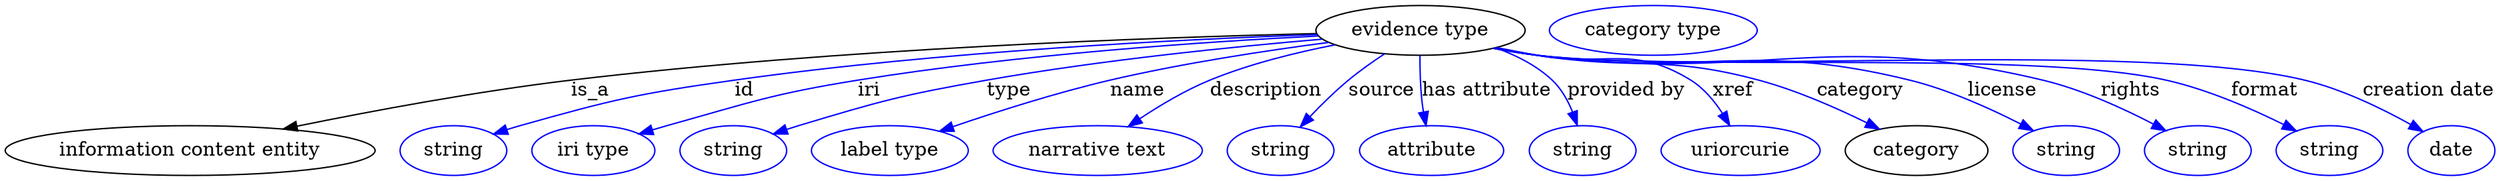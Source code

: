 digraph {
	graph [bb="0,0,1794.4,123"];
	node [label="\N"];
	"evidence type"	[height=0.5,
		label="evidence type",
		pos="1019.2,105",
		width=2.0943];
	"information content entity"	[height=0.5,
		pos="133.24,18",
		width=3.7011];
	"evidence type" -> "information content entity"	[label=is_a,
		lp="423.24,61.5",
		pos="e,200.66,33.59 944.33,102.64 829.01,99.881 601.21,91.81 409.24,69 341.75,60.981 265.82,46.845 210.7,35.645"];
	id	[color=blue,
		height=0.5,
		label=string,
		pos="323.24,18",
		width=1.0652];
	"evidence type" -> id	[color=blue,
		label=id,
		lp="535.24,61.5",
		pos="e,352.23,29.966 944.88,101.85 848.41,98.333 675.08,89.568 528.24,69 457.63,59.109 439.89,55.278 371.24,36 368.13,35.128 364.94,34.158 \
361.74,33.138",
		style=solid];
	iri	[color=blue,
		height=0.5,
		label="iri type",
		pos="424.24,18",
		width=1.2277];
	"evidence type" -> iri	[color=blue,
		label=iri,
		lp="623.24,61.5",
		pos="e,457.64,29.804 945.48,100.93 864.17,96.783 729.72,87.639 615.24,69 563.68,60.606 505.83,44.49 467.44,32.818",
		style=solid];
	type	[color=blue,
		height=0.5,
		label=string,
		pos="525.24,18",
		width=1.0652];
	"evidence type" -> type	[color=blue,
		label=type,
		lp="724.24,61.5",
		pos="e,554.16,30.019 948.47,98.593 885.2,93.152 790.1,83.478 708.24,69 646.99,58.167 631.79,53.938 572.24,36 569.47,35.167 566.63,34.264 \
563.78,33.322",
		style=solid];
	name	[color=blue,
		height=0.5,
		label="label type",
		pos="638.24,18",
		width=1.5707];
	"evidence type" -> name	[color=blue,
		label=name,
		lp="816.24,61.5",
		pos="e,673.89,31.982 952.87,96.249 908.25,90.389 848.31,81.252 796.24,69 757.7,59.932 714.94,46.166 683.63,35.372",
		style=solid];
	description	[color=blue,
		height=0.5,
		label="narrative text",
		pos="788.24,18",
		width=2.0943];
	"evidence type" -> description	[color=blue,
		label=description,
		lp="907.74,61.5",
		pos="e,809.61,35.341 957.12,94.613 928.99,89.128 895.73,80.888 867.24,69 850,61.805 832.29,50.972 818.02,41.226",
		style=solid];
	source	[color=blue,
		height=0.5,
		label=string,
		pos="920.24,18",
		width=1.0652];
	"evidence type" -> source	[color=blue,
		label=source,
		lp="991.24,61.5",
		pos="e,933.8,35.2 993.02,88.002 984.5,82.378 975.2,75.765 967.24,69 957.92,61.085 948.53,51.484 940.61,42.819",
		style=solid];
	"has attribute"	[color=blue,
		height=0.5,
		label=attribute,
		pos="1028.2,18",
		width=1.4443];
	"evidence type" -> "has attribute"	[color=blue,
		label="has attribute",
		lp="1067.2,61.5",
		pos="e,1023.6,35.966 1018.7,86.814 1018.6,77.14 1018.9,64.858 1020.2,54 1020.6,51.309 1021,48.522 1021.5,45.749",
		style=solid];
	"provided by"	[color=blue,
		height=0.5,
		label=string,
		pos="1136.2,18",
		width=1.0652];
	"evidence type" -> "provided by"	[color=blue,
		label="provided by",
		lp="1167.7,61.5",
		pos="e,1132.3,36.312 1073.2,92.43 1087.9,87.211 1102.8,79.716 1114.2,69 1120.9,62.743 1125.7,54.117 1129,45.79",
		style=solid];
	xref	[color=blue,
		height=0.5,
		label=uriorcurie,
		pos="1250.2,18",
		width=1.5887];
	"evidence type" -> xref	[color=blue,
		label=xref,
		lp="1244.7,61.5",
		pos="e,1242.3,36.128 1074.3,92.537 1083.9,90.623 1093.9,88.707 1103.2,87 1152.4,78.042 1171.7,95.283 1214.2,69 1223.7,63.178 1231.3,53.891 \
1237.2,44.892",
		style=solid];
	category	[height=0.5,
		pos="1377.2,18",
		width=1.4263];
	"evidence type" -> category	[color=blue,
		label=category,
		lp="1336.7,61.5",
		pos="e,1350.4,33.521 1073.3,92.326 1083.3,90.393 1093.5,88.524 1103.2,87 1173.9,75.892 1194.1,87.582 1263.2,69 1290.4,61.684 1319.5,48.851 \
1341.5,38.019",
		style=solid];
	license	[color=blue,
		height=0.5,
		label=string,
		pos="1485.2,18",
		width=1.0652];
	"evidence type" -> license	[color=blue,
		label=license,
		lp="1439.2,61.5",
		pos="e,1461.4,32.491 1072.4,92.136 1082.6,90.174 1093.2,88.344 1103.2,87 1222,71.081 1255.9,97.68 1372.2,69 1400.5,62.036 1430.5,48.417 \
1452.5,37.149",
		style=solid];
	rights	[color=blue,
		height=0.5,
		label=string,
		pos="1580.2,18",
		width=1.0652];
	"evidence type" -> rights	[color=blue,
		label=rights,
		lp="1531.7,61.5",
		pos="e,1557.1,32.393 1071.9,92.08 1082.3,90.097 1093.1,88.275 1103.2,87 1264.4,66.834 1310.3,106.75 1468.2,69 1496.4,62.274 1526.2,48.6 \
1548,37.25",
		style=solid];
	format	[color=blue,
		height=0.5,
		label=string,
		pos="1675.2,18",
		width=1.0652];
	"evidence type" -> format	[color=blue,
		label=format,
		lp="1628.7,61.5",
		pos="e,1651.2,32.226 1071.9,92.001 1082.2,90.025 1093,88.226 1103.2,87 1203.5,74.947 1458.7,91.055 1557.2,69 1587.2,62.294 1619.1,48.29 \
1642.2,36.804",
		style=solid];
	"creation date"	[color=blue,
		height=0.5,
		label=date,
		pos="1763.2,18",
		width=0.86659];
	"evidence type" -> "creation date"	[color=blue,
		label="creation date",
		lp="1746.7,61.5",
		pos="e,1742.7,31.829 1071.9,91.943 1082.2,89.972 1093,88.189 1103.2,87 1225.6,72.734 1537.5,97.874 1657.2,69 1684.5,62.423 1713.2,48.426 \
1733.8,36.91",
		style=solid];
	"named thing_category"	[color=blue,
		height=0.5,
		label="category type",
		pos="1187.2,105",
		width=2.0762];
}
